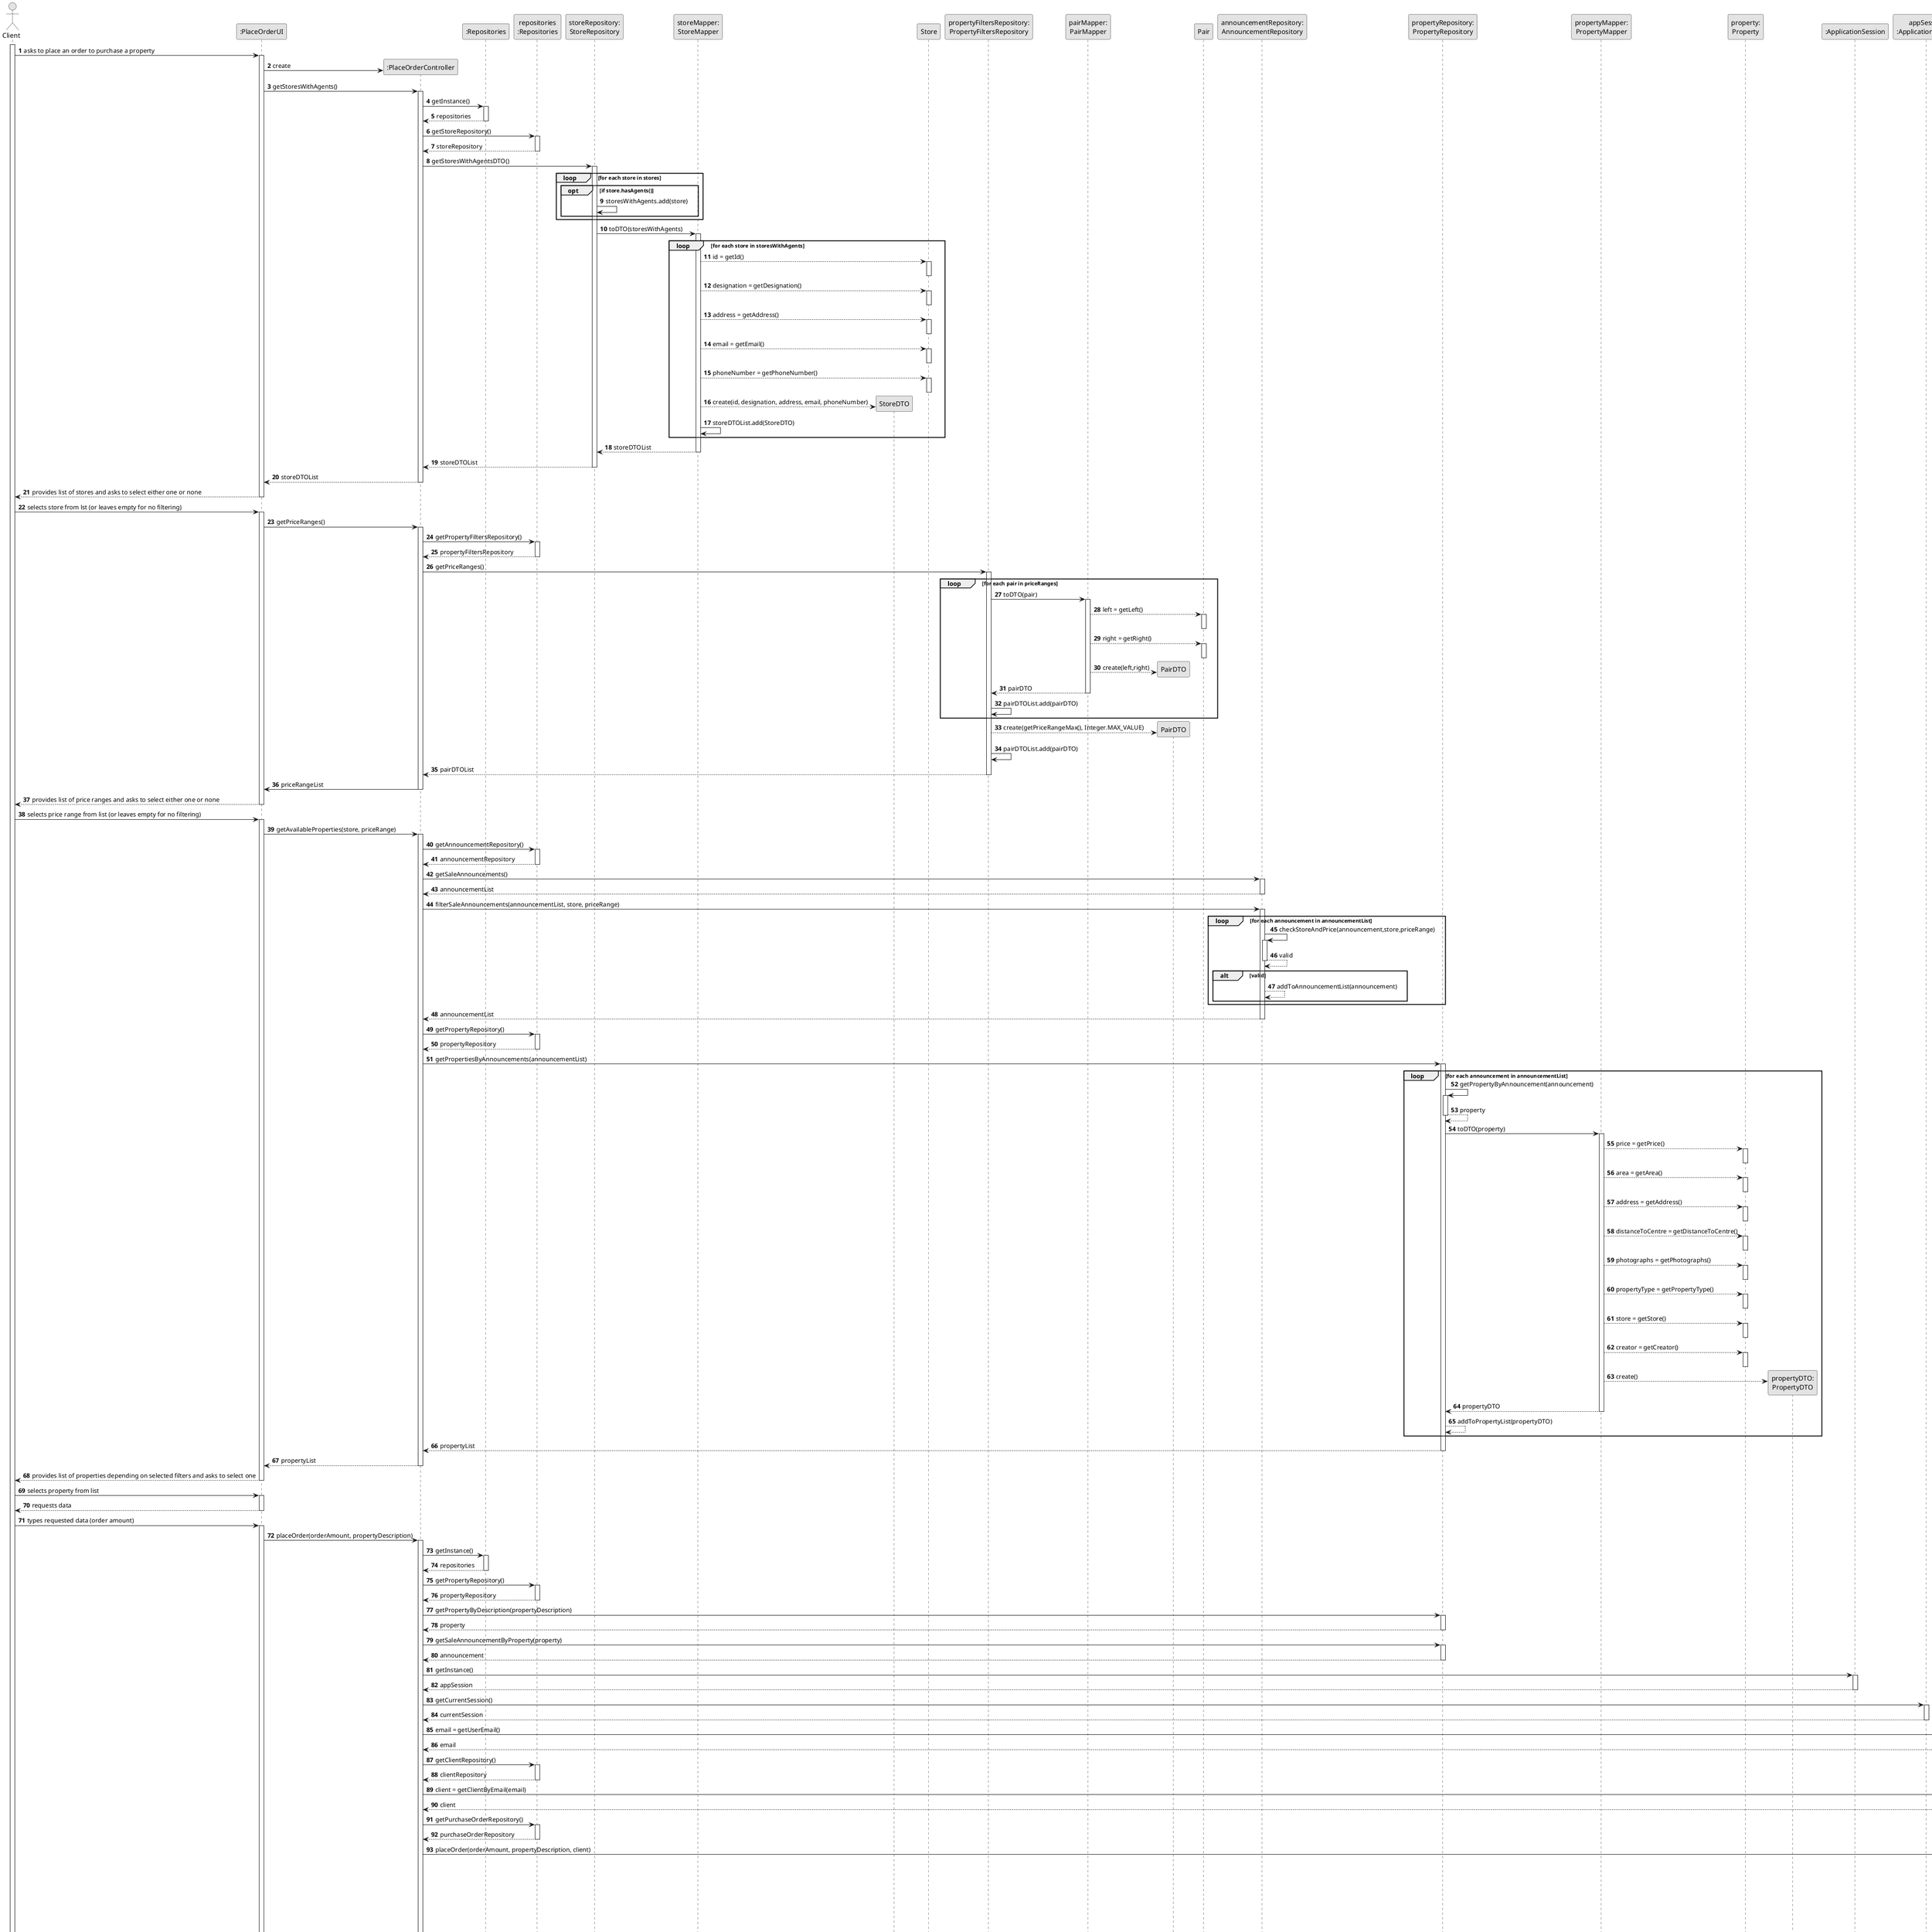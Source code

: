 @startuml
skinparam monochrome true
skinparam packageStyle rectangle
skinparam shadowing false

autonumber

actor "Client" as Client
participant ":PlaceOrderUI" as UI
participant ":PlaceOrderController" as CTRL
participant ":Repositories" as RepositorySingleton
participant "repositories\n:Repositories" as PLAT
participant "storeRepository:\nStoreRepository" as STRR
participant "storeMapper:\nStoreMapper" as STRMAP
participant "StoreDTO" as STORDTO
participant "Store" as STOR
participant "propertyFiltersRepository:\nPropertyFiltersRepository" as PFR
participant "pairMapper:\nPairMapper" as PAIRMAP
participant "PairDTO" as PAIRDTO
participant "Pair" as PAIR
participant "announcementRepository:\nAnnouncementRepository" as ACMR
participant "propertyRepository:\nPropertyRepository" as PR
participant "propertyMapper:\nPropertyMapper" as PROPMAP
participant "property:\nProperty" as PROP
participant "propertyDTO:\nPropertyDTO" as PROPDTO
participant ":ApplicationSession" as _APP
participant "appSession\n:ApplicationSession" as APP
participant "currentSession\n:UserSession" as SESSION
participant "clientRepository:\nClientRepository" as CLI
participant "purchaseOrderRepository:\nPurchaseOrderRepository" as OR
participant "PurchaseOrder" as OFF


activate Client

    Client -> UI : asks to place an order to purchase a property
    activate UI

    UI -> CTRL** : create
        UI -> CTRL : getStoresWithAgents()
        activate CTRL

        CTRL -> RepositorySingleton : getInstance()
        activate RepositorySingleton

            RepositorySingleton --> CTRL: repositories
        deactivate RepositorySingleton
        CTRL -> PLAT : getStoreRepository()
            activate PLAT

                PLAT --> CTRL : storeRepository
            deactivate PLAT

            CTRL -> STRR : getStoresWithAgentsDTO()
            activate STRR
                loop for each store in stores
                opt if store.hasAgents()
                STRR-> STRR : storesWithAgents.add(store)
                end

                end
                STRR->STRMAP : toDTO(storesWithAgents)
                activate STRMAP
                loop for each store in storesWithAgents
                STRMAP --> STOR : id = getId()
                activate STOR
                deactivate STOR
                STRMAP --> STOR : designation = getDesignation()
                activate STOR
                deactivate STOR
                STRMAP --> STOR : address = getAddress()
                activate STOR
                deactivate STOR
                STRMAP --> STOR : email = getEmail()
                activate STOR
                deactivate STOR
                STRMAP --> STOR : phoneNumber = getPhoneNumber()
                activate STOR
                deactivate STOR
                STRMAP --> STORDTO** : create(id, designation, address, email, phoneNumber)
                STRMAP -> STRMAP: storeDTOList.add(StoreDTO)
                end
                STRMAP --> STRR : storeDTOList
                deactivate STRMAP
                STRR --> CTRL : storeDTOList
            deactivate STRR
        CTRL --> UI : storeDTOList
        deactivate CTRL
        UI --> Client : provides list of stores and asks to select either one or none
    deactivate UI

    Client -> UI : selects store from lst (or leaves empty for no filtering)
    activate UI
        UI -> CTRL : getPriceRanges()
        activate CTRL

        CTRL -> PLAT : getPropertyFiltersRepository()
        activate PLAT

            PLAT --> CTRL : propertyFiltersRepository
        deactivate PLAT

        CTRL -> PFR : getPriceRanges()
        loop for each pair in priceRanges
        activate PFR
        PFR->PAIRMAP : toDTO(pair)
        activate PAIRMAP
        PAIRMAP --> PAIR : left = getLeft()
        activate PAIR
        deactivate PAIR
        PAIRMAP --> PAIR : right = getRight()
        activate PAIR
        deactivate PAIR
        PAIRMAP --> PAIRDTO** : create(left,right)
        PAIRMAP --> PFR : pairDTO
        deactivate PAIRMAP
        PFR -> PFR : pairDTOList.add(pairDTO)
        end
        PFR --> PAIRDTO** : create(getPriceRangeMax(), Integer.MAX_VALUE)
        PFR -> PFR : pairDTOList.add(pairDTO)
        PFR --> CTRL : pairDTOList

        deactivate PFR
        CTRL -> UI : priceRangeList
        deactivate CTRL
        UI --> Client : provides list of price ranges and asks to select either one or none
    deactivate UI

    Client -> UI : selects price range from list (or leaves empty for no filtering)

    activate UI
    UI -> CTRL : getAvailableProperties(store, priceRange)
    activate CTRL

            CTRL -> PLAT : getAnnouncementRepository()
            activate PLAT

                PLAT --> CTRL : announcementRepository
            deactivate PLAT

            CTRL -> ACMR : getSaleAnnouncements()
            activate ACMR

                ACMR --> CTRL : announcementList
            deactivate ACMR

            CTRL -> ACMR : filterSaleAnnouncements(announcementList, store, priceRange)
            activate ACMR
                        loop for each announcement in announcementList
                        ACMR -> ACMR : checkStoreAndPrice(announcement,store,priceRange)
                        activate ACMR
                            ACMR --> ACMR : valid

                       deactivate ACMR

                       alt valid
                        ACMR --> ACMR : addToAnnouncementList(announcement)
                        end

                        end

                ACMR --> CTRL : announcementList
            deactivate ACMR
            CTRL -> PLAT : getPropertyRepository()
            activate PLAT

                PLAT --> CTRL : propertyRepository
            deactivate PLAT

            CTRL -> PR : getPropertiesByAnnouncements(announcementList)
            activate PR
            loop for each announcement in announcementList
            PR -> PR : getPropertyByAnnouncement(announcement)
            activate PR

                PR --> PR : property
            deactivate PR
            PR->PROPMAP : toDTO(property)
            activate PROPMAP


            PROPMAP --> PROP : price = getPrice()
            activate PROP
            deactivate PROP
            PROPMAP --> PROP : area = getArea()
            activate PROP
            deactivate PROP
            PROPMAP --> PROP : address = getAddress()
            activate PROP
            deactivate PROP
            PROPMAP --> PROP : distanceToCentre = getDistanceToCentre()
            activate PROP
            deactivate PROP
            PROPMAP --> PROP : photographs = getPhotographs()
            activate PROP
            deactivate PROP
            PROPMAP --> PROP : propertyType = getPropertyType()
            activate PROP
            deactivate PROP
            PROPMAP --> PROP : store = getStore()
            activate PROP
            deactivate PROP
            PROPMAP --> PROP : creator = getCreator()
            activate PROP
            deactivate PROP
            PROPMAP --> PROPDTO** : create()
            PROPMAP --> PR : propertyDTO
            deactivate PROPMAP
                PR --> PR : addToPropertyList(propertyDTO)
            end
                PR --> CTRL : propertyList
            deactivate PR


'        end group
                CTRL-->UI : propertyList
    deactivate CTRL
    UI --> Client : provides list of properties depending on selected filters and asks to select one
    deactivate UI

        Client -> UI : selects property from list
    activate UI

        UI --> Client : requests data
    deactivate UI

    Client -> UI : types requested data (order amount)
    activate UI

        UI -> CTRL : placeOrder(orderAmount, propertyDescription)
        activate CTRL

            CTRL -> RepositorySingleton : getInstance()
            activate RepositorySingleton

                RepositorySingleton --> CTRL: repositories
            deactivate RepositorySingleton

            CTRL -> PLAT : getPropertyRepository()
            activate PLAT

                PLAT --> CTRL : propertyRepository
            deactivate PLAT

            CTRL -> PR : getPropertyByDescription(propertyDescription)
            activate PR

                PR --> CTRL : property
            deactivate PR

            CTRL -> PR : getSaleAnnouncementByProperty(property)
            activate PR

                PR --> CTRL : announcement
            deactivate PR

            CTRL -> _APP: getInstance()
             activate _APP
                 _APP --> CTRL: appSession
             deactivate _APP


             CTRL -> APP: getCurrentSession()
             activate APP

                 APP --> CTRL: currentSession
             deactivate APP

             CTRL -> SESSION: email = getUserEmail()
             activate SESSION

                 SESSION --> CTRL: email
             deactivate SESSION


             CTRL -> PLAT : getClientRepository()
             activate PLAT

                 PLAT --> CTRL : clientRepository
             deactivate PLAT
             CTRL -> CLI: client = getClientByEmail(email)
             activate CLI

                 CLI --> CTRL : client
             deactivate CLI
            CTRL -> PLAT : getPurchaseOrderRepository()
            activate PLAT

                PLAT --> CTRL : purchaseOrderRepository
            deactivate PLAT
            CTRL -> OR : placeOrder(orderAmount, propertyDescription, client)
            activate OR
                OR -> OFF** : create(orderAmount, announcement, client)
                OR -> OR: addOffer(order)
               activate OR
                   OR -> OR: validateOffer(order)
                   activate OR
                       OR --> OR
                   deactivate OR
                   OR --> OR

                deactivate OR

                OR --> CTRL : order
            deactivate OR
            CTRL --> UI : order
        deactivate CTRL
        UI --> Client : displays operation success
    deactivate UI

@enduml